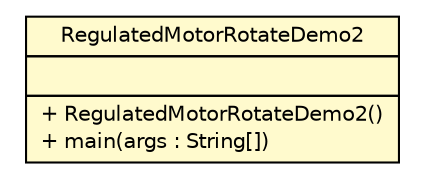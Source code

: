 #!/usr/local/bin/dot
#
# Class diagram 
# Generated by UMLGraph version R5_6-24-gf6e263 (http://www.umlgraph.org/)
#

digraph G {
	edge [fontname="Helvetica",fontsize=10,labelfontname="Helvetica",labelfontsize=10];
	node [fontname="Helvetica",fontsize=10,shape=plaintext];
	nodesep=0.25;
	ranksep=0.5;
	// ev3dev.examples.motors.RegulatedMotorRotateDemo2
	c6794 [label=<<table title="ev3dev.examples.motors.RegulatedMotorRotateDemo2" border="0" cellborder="1" cellspacing="0" cellpadding="2" port="p" bgcolor="lemonChiffon" href="./RegulatedMotorRotateDemo2.html">
		<tr><td><table border="0" cellspacing="0" cellpadding="1">
<tr><td align="center" balign="center"> RegulatedMotorRotateDemo2 </td></tr>
		</table></td></tr>
		<tr><td><table border="0" cellspacing="0" cellpadding="1">
<tr><td align="left" balign="left">  </td></tr>
		</table></td></tr>
		<tr><td><table border="0" cellspacing="0" cellpadding="1">
<tr><td align="left" balign="left"> + RegulatedMotorRotateDemo2() </td></tr>
<tr><td align="left" balign="left"> + main(args : String[]) </td></tr>
		</table></td></tr>
		</table>>, URL="./RegulatedMotorRotateDemo2.html", fontname="Helvetica", fontcolor="black", fontsize=10.0];
}

